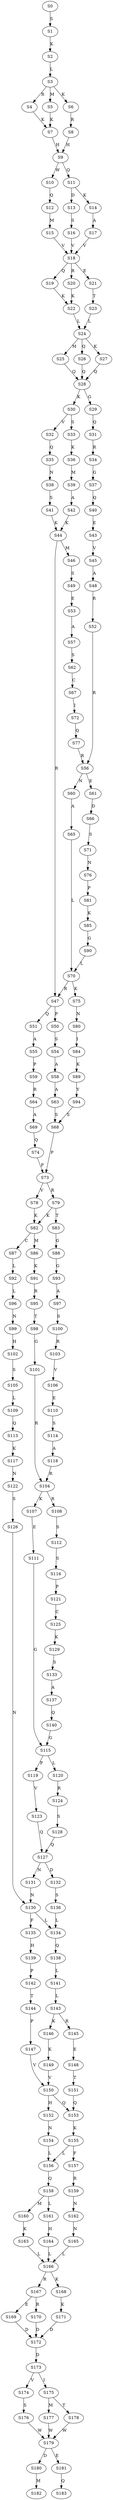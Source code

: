strict digraph  {
	S0 -> S1 [ label = S ];
	S1 -> S2 [ label = K ];
	S2 -> S3 [ label = L ];
	S3 -> S4 [ label = R ];
	S3 -> S5 [ label = M ];
	S3 -> S6 [ label = K ];
	S4 -> S7 [ label = K ];
	S5 -> S7 [ label = K ];
	S6 -> S8 [ label = R ];
	S7 -> S9 [ label = H ];
	S8 -> S9 [ label = H ];
	S9 -> S10 [ label = W ];
	S9 -> S11 [ label = Q ];
	S10 -> S12 [ label = Q ];
	S11 -> S13 [ label = D ];
	S11 -> S14 [ label = K ];
	S12 -> S15 [ label = M ];
	S13 -> S16 [ label = S ];
	S14 -> S17 [ label = A ];
	S15 -> S18 [ label = V ];
	S16 -> S18 [ label = V ];
	S17 -> S18 [ label = V ];
	S18 -> S19 [ label = Q ];
	S18 -> S20 [ label = R ];
	S18 -> S21 [ label = E ];
	S19 -> S22 [ label = K ];
	S20 -> S22 [ label = K ];
	S21 -> S23 [ label = T ];
	S22 -> S24 [ label = L ];
	S23 -> S24 [ label = L ];
	S24 -> S25 [ label = M ];
	S24 -> S26 [ label = Q ];
	S24 -> S27 [ label = K ];
	S25 -> S28 [ label = Q ];
	S26 -> S28 [ label = Q ];
	S27 -> S28 [ label = Q ];
	S28 -> S29 [ label = G ];
	S28 -> S30 [ label = K ];
	S29 -> S31 [ label = Q ];
	S30 -> S32 [ label = V ];
	S30 -> S33 [ label = S ];
	S31 -> S34 [ label = R ];
	S32 -> S35 [ label = Q ];
	S33 -> S36 [ label = K ];
	S34 -> S37 [ label = G ];
	S35 -> S38 [ label = N ];
	S36 -> S39 [ label = M ];
	S37 -> S40 [ label = Q ];
	S38 -> S41 [ label = S ];
	S39 -> S42 [ label = A ];
	S40 -> S43 [ label = E ];
	S41 -> S44 [ label = K ];
	S42 -> S44 [ label = K ];
	S43 -> S45 [ label = V ];
	S44 -> S46 [ label = M ];
	S44 -> S47 [ label = R ];
	S45 -> S48 [ label = A ];
	S46 -> S49 [ label = S ];
	S47 -> S50 [ label = P ];
	S47 -> S51 [ label = Q ];
	S48 -> S52 [ label = R ];
	S49 -> S53 [ label = E ];
	S50 -> S54 [ label = S ];
	S51 -> S55 [ label = A ];
	S52 -> S56 [ label = R ];
	S53 -> S57 [ label = A ];
	S54 -> S58 [ label = A ];
	S55 -> S59 [ label = P ];
	S56 -> S60 [ label = N ];
	S56 -> S61 [ label = E ];
	S57 -> S62 [ label = S ];
	S58 -> S63 [ label = A ];
	S59 -> S64 [ label = R ];
	S60 -> S65 [ label = A ];
	S61 -> S66 [ label = D ];
	S62 -> S67 [ label = C ];
	S63 -> S68 [ label = S ];
	S64 -> S69 [ label = A ];
	S65 -> S70 [ label = L ];
	S66 -> S71 [ label = S ];
	S67 -> S72 [ label = I ];
	S68 -> S73 [ label = P ];
	S69 -> S74 [ label = Q ];
	S70 -> S47 [ label = R ];
	S70 -> S75 [ label = K ];
	S71 -> S76 [ label = N ];
	S72 -> S77 [ label = Q ];
	S73 -> S78 [ label = V ];
	S73 -> S79 [ label = R ];
	S74 -> S73 [ label = P ];
	S75 -> S80 [ label = N ];
	S76 -> S81 [ label = P ];
	S77 -> S56 [ label = R ];
	S78 -> S82 [ label = K ];
	S79 -> S82 [ label = K ];
	S79 -> S83 [ label = T ];
	S80 -> S84 [ label = I ];
	S81 -> S85 [ label = K ];
	S82 -> S86 [ label = M ];
	S82 -> S87 [ label = C ];
	S83 -> S88 [ label = G ];
	S84 -> S89 [ label = K ];
	S85 -> S90 [ label = G ];
	S86 -> S91 [ label = K ];
	S87 -> S92 [ label = L ];
	S88 -> S93 [ label = G ];
	S89 -> S94 [ label = Y ];
	S90 -> S70 [ label = L ];
	S91 -> S95 [ label = R ];
	S92 -> S96 [ label = L ];
	S93 -> S97 [ label = A ];
	S94 -> S68 [ label = S ];
	S95 -> S98 [ label = T ];
	S96 -> S99 [ label = N ];
	S97 -> S100 [ label = S ];
	S98 -> S101 [ label = G ];
	S99 -> S102 [ label = H ];
	S100 -> S103 [ label = R ];
	S101 -> S104 [ label = R ];
	S102 -> S105 [ label = S ];
	S103 -> S106 [ label = V ];
	S104 -> S107 [ label = K ];
	S104 -> S108 [ label = R ];
	S105 -> S109 [ label = L ];
	S106 -> S110 [ label = E ];
	S107 -> S111 [ label = E ];
	S108 -> S112 [ label = S ];
	S109 -> S113 [ label = Q ];
	S110 -> S114 [ label = S ];
	S111 -> S115 [ label = G ];
	S112 -> S116 [ label = S ];
	S113 -> S117 [ label = K ];
	S114 -> S118 [ label = A ];
	S115 -> S119 [ label = P ];
	S115 -> S120 [ label = L ];
	S116 -> S121 [ label = P ];
	S117 -> S122 [ label = N ];
	S118 -> S104 [ label = R ];
	S119 -> S123 [ label = V ];
	S120 -> S124 [ label = R ];
	S121 -> S125 [ label = C ];
	S122 -> S126 [ label = S ];
	S123 -> S127 [ label = Q ];
	S124 -> S128 [ label = S ];
	S125 -> S129 [ label = K ];
	S126 -> S130 [ label = N ];
	S127 -> S131 [ label = N ];
	S127 -> S132 [ label = D ];
	S128 -> S127 [ label = Q ];
	S129 -> S133 [ label = S ];
	S130 -> S134 [ label = L ];
	S130 -> S135 [ label = F ];
	S131 -> S130 [ label = N ];
	S132 -> S136 [ label = S ];
	S133 -> S137 [ label = A ];
	S134 -> S138 [ label = Q ];
	S135 -> S139 [ label = H ];
	S136 -> S134 [ label = L ];
	S137 -> S140 [ label = Q ];
	S138 -> S141 [ label = L ];
	S139 -> S142 [ label = P ];
	S140 -> S115 [ label = G ];
	S141 -> S143 [ label = L ];
	S142 -> S144 [ label = T ];
	S143 -> S145 [ label = R ];
	S143 -> S146 [ label = K ];
	S144 -> S147 [ label = P ];
	S145 -> S148 [ label = E ];
	S146 -> S149 [ label = K ];
	S147 -> S150 [ label = V ];
	S148 -> S151 [ label = T ];
	S149 -> S150 [ label = V ];
	S150 -> S152 [ label = H ];
	S150 -> S153 [ label = Q ];
	S151 -> S153 [ label = Q ];
	S152 -> S154 [ label = N ];
	S153 -> S155 [ label = K ];
	S154 -> S156 [ label = L ];
	S155 -> S157 [ label = F ];
	S155 -> S156 [ label = L ];
	S156 -> S158 [ label = Q ];
	S157 -> S159 [ label = R ];
	S158 -> S160 [ label = M ];
	S158 -> S161 [ label = L ];
	S159 -> S162 [ label = N ];
	S160 -> S163 [ label = K ];
	S161 -> S164 [ label = H ];
	S162 -> S165 [ label = N ];
	S163 -> S166 [ label = L ];
	S164 -> S166 [ label = L ];
	S165 -> S166 [ label = L ];
	S166 -> S167 [ label = R ];
	S166 -> S168 [ label = K ];
	S167 -> S169 [ label = E ];
	S167 -> S170 [ label = R ];
	S168 -> S171 [ label = K ];
	S169 -> S172 [ label = D ];
	S170 -> S172 [ label = D ];
	S171 -> S172 [ label = D ];
	S172 -> S173 [ label = D ];
	S173 -> S174 [ label = V ];
	S173 -> S175 [ label = I ];
	S174 -> S176 [ label = S ];
	S175 -> S177 [ label = M ];
	S175 -> S178 [ label = T ];
	S176 -> S179 [ label = W ];
	S177 -> S179 [ label = W ];
	S178 -> S179 [ label = W ];
	S179 -> S180 [ label = D ];
	S179 -> S181 [ label = E ];
	S180 -> S182 [ label = M ];
	S181 -> S183 [ label = Q ];
}

